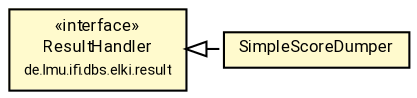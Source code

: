 #!/usr/local/bin/dot
#
# Class diagram 
# Generated by UMLGraph version R5_7_2-60-g0e99a6 (http://www.spinellis.gr/umlgraph/)
#

digraph G {
	graph [fontnames="svg"]
	edge [fontname="Roboto",fontsize=7,labelfontname="Roboto",labelfontsize=7,color="black"];
	node [fontname="Roboto",fontcolor="black",fontsize=8,shape=plaintext,margin=0,width=0,height=0];
	nodesep=0.15;
	ranksep=0.25;
	rankdir=LR;
	// de.lmu.ifi.dbs.elki.result.ResultHandler
	c9505890 [label=<<table title="de.lmu.ifi.dbs.elki.result.ResultHandler" border="0" cellborder="1" cellspacing="0" cellpadding="2" bgcolor="LemonChiffon" href="../../de/lmu/ifi/dbs/elki/result/ResultHandler.html" target="_parent">
		<tr><td><table border="0" cellspacing="0" cellpadding="1">
		<tr><td align="center" balign="center"> &#171;interface&#187; </td></tr>
		<tr><td align="center" balign="center"> <font face="Roboto">ResultHandler</font> </td></tr>
		<tr><td align="center" balign="center"> <font face="Roboto" point-size="7.0">de.lmu.ifi.dbs.elki.result</font> </td></tr>
		</table></td></tr>
		</table>>, URL="../../de/lmu/ifi/dbs/elki/result/ResultHandler.html"];
	// tutorial.outlier.SimpleScoreDumper
	c9507981 [label=<<table title="tutorial.outlier.SimpleScoreDumper" border="0" cellborder="1" cellspacing="0" cellpadding="2" bgcolor="lemonChiffon" href="SimpleScoreDumper.html" target="_parent">
		<tr><td><table border="0" cellspacing="0" cellpadding="1">
		<tr><td align="center" balign="center"> <font face="Roboto">SimpleScoreDumper</font> </td></tr>
		</table></td></tr>
		</table>>, URL="SimpleScoreDumper.html"];
	// tutorial.outlier.SimpleScoreDumper implements de.lmu.ifi.dbs.elki.result.ResultHandler
	c9505890 -> c9507981 [arrowtail=empty,style=dashed,dir=back,weight=9];
}

